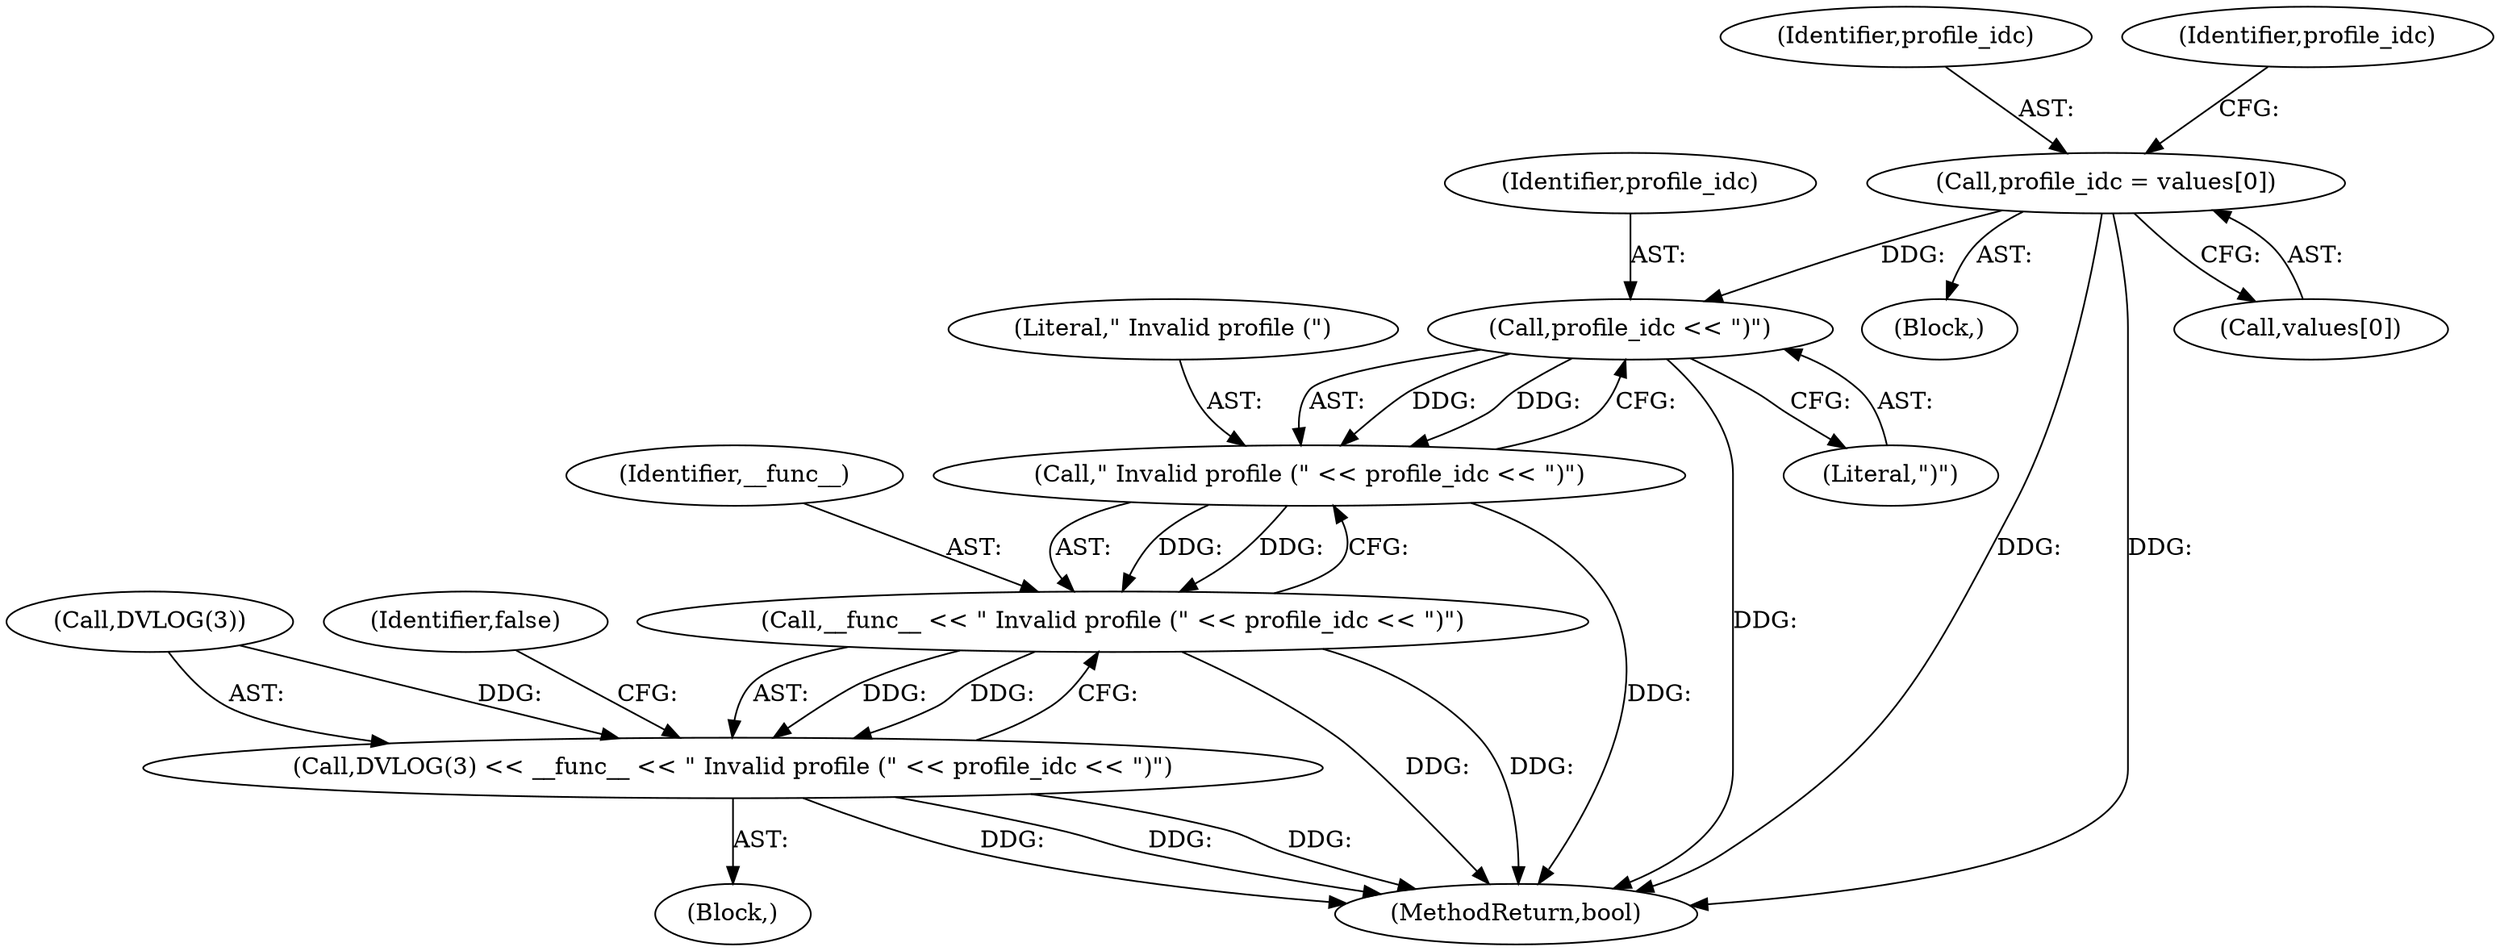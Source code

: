 digraph "0_Chrome_2fb4f2c9c461551d43fdfa28ef4c960da81a47dd_6@array" {
"1000223" [label="(Call,profile_idc = values[0])"];
"1000263" [label="(Call,profile_idc << \")\")"];
"1000261" [label="(Call,\" Invalid profile (\" << profile_idc << \")\")"];
"1000259" [label="(Call,__func__ << \" Invalid profile (\" << profile_idc << \")\")"];
"1000256" [label="(Call,DVLOG(3) << __func__ << \" Invalid profile (\" << profile_idc << \")\")"];
"1000224" [label="(Identifier,profile_idc)"];
"1000260" [label="(Identifier,__func__)"];
"1000223" [label="(Call,profile_idc = values[0])"];
"1000261" [label="(Call,\" Invalid profile (\" << profile_idc << \")\")"];
"1000257" [label="(Call,DVLOG(3))"];
"1000105" [label="(Block,)"];
"1000523" [label="(MethodReturn,bool)"];
"1000265" [label="(Literal,\")\")"];
"1000230" [label="(Block,)"];
"1000256" [label="(Call,DVLOG(3) << __func__ << \" Invalid profile (\" << profile_idc << \")\")"];
"1000225" [label="(Call,values[0])"];
"1000262" [label="(Literal,\" Invalid profile (\")"];
"1000264" [label="(Identifier,profile_idc)"];
"1000259" [label="(Call,__func__ << \" Invalid profile (\" << profile_idc << \")\")"];
"1000267" [label="(Identifier,false)"];
"1000229" [label="(Identifier,profile_idc)"];
"1000263" [label="(Call,profile_idc << \")\")"];
"1000223" -> "1000105"  [label="AST: "];
"1000223" -> "1000225"  [label="CFG: "];
"1000224" -> "1000223"  [label="AST: "];
"1000225" -> "1000223"  [label="AST: "];
"1000229" -> "1000223"  [label="CFG: "];
"1000223" -> "1000523"  [label="DDG: "];
"1000223" -> "1000523"  [label="DDG: "];
"1000223" -> "1000263"  [label="DDG: "];
"1000263" -> "1000261"  [label="AST: "];
"1000263" -> "1000265"  [label="CFG: "];
"1000264" -> "1000263"  [label="AST: "];
"1000265" -> "1000263"  [label="AST: "];
"1000261" -> "1000263"  [label="CFG: "];
"1000263" -> "1000523"  [label="DDG: "];
"1000263" -> "1000261"  [label="DDG: "];
"1000263" -> "1000261"  [label="DDG: "];
"1000261" -> "1000259"  [label="AST: "];
"1000262" -> "1000261"  [label="AST: "];
"1000259" -> "1000261"  [label="CFG: "];
"1000261" -> "1000523"  [label="DDG: "];
"1000261" -> "1000259"  [label="DDG: "];
"1000261" -> "1000259"  [label="DDG: "];
"1000259" -> "1000256"  [label="AST: "];
"1000260" -> "1000259"  [label="AST: "];
"1000256" -> "1000259"  [label="CFG: "];
"1000259" -> "1000523"  [label="DDG: "];
"1000259" -> "1000523"  [label="DDG: "];
"1000259" -> "1000256"  [label="DDG: "];
"1000259" -> "1000256"  [label="DDG: "];
"1000256" -> "1000230"  [label="AST: "];
"1000257" -> "1000256"  [label="AST: "];
"1000267" -> "1000256"  [label="CFG: "];
"1000256" -> "1000523"  [label="DDG: "];
"1000256" -> "1000523"  [label="DDG: "];
"1000256" -> "1000523"  [label="DDG: "];
"1000257" -> "1000256"  [label="DDG: "];
}

